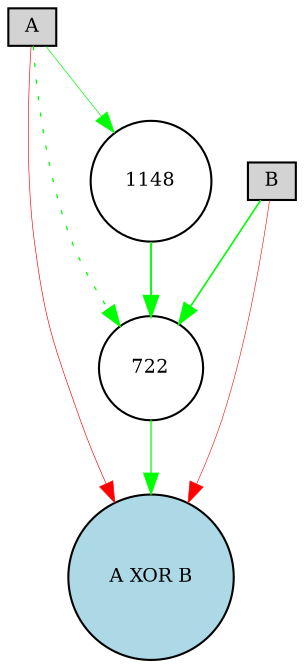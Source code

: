 digraph {
	node [fontsize=9 height=0.2 shape=circle width=0.2]
	A [fillcolor=lightgray shape=box style=filled]
	B [fillcolor=lightgray shape=box style=filled]
	"A XOR B" [fillcolor=lightblue style=filled]
	722 [fillcolor=white style=filled]
	1148 [fillcolor=white style=filled]
	B -> "A XOR B" [color=red penwidth=0.27343954761399175 style=solid]
	B -> 722 [color=green penwidth=0.7817467410439748 style=solid]
	722 -> "A XOR B" [color=green penwidth=0.5985069950970031 style=solid]
	A -> 722 [color=green penwidth=0.6204213637935252 style=dotted]
	A -> "A XOR B" [color=red penwidth=0.30908575958891893 style=solid]
	A -> 1148 [color=green penwidth=0.33513780935479903 style=solid]
	1148 -> 722 [color=green penwidth=0.8985565637475206 style=solid]
}
